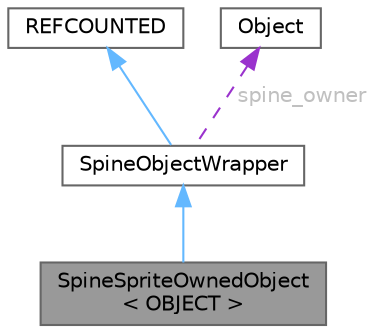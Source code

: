 digraph "SpineSpriteOwnedObject&lt; OBJECT &gt;"
{
 // LATEX_PDF_SIZE
  bgcolor="transparent";
  edge [fontname=Helvetica,fontsize=10,labelfontname=Helvetica,labelfontsize=10];
  node [fontname=Helvetica,fontsize=10,shape=box,height=0.2,width=0.4];
  Node1 [id="Node000001",label="SpineSpriteOwnedObject\l\< OBJECT \>",height=0.2,width=0.4,color="gray40", fillcolor="grey60", style="filled", fontcolor="black",tooltip=" "];
  Node2 -> Node1 [id="edge1_Node000001_Node000002",dir="back",color="steelblue1",style="solid",tooltip=" "];
  Node2 [id="Node000002",label="SpineObjectWrapper",height=0.2,width=0.4,color="gray40", fillcolor="white", style="filled",URL="$class_spine_object_wrapper.html",tooltip=" "];
  Node3 -> Node2 [id="edge2_Node000002_Node000003",dir="back",color="steelblue1",style="solid",tooltip=" "];
  Node3 [id="Node000003",label="REFCOUNTED",height=0.2,width=0.4,color="gray40", fillcolor="white", style="filled",tooltip=" "];
  Node4 -> Node2 [id="edge3_Node000002_Node000004",dir="back",color="darkorchid3",style="dashed",tooltip=" ",label=" spine_owner",fontcolor="grey" ];
  Node4 [id="Node000004",label="Object",height=0.2,width=0.4,color="gray40", fillcolor="white", style="filled",URL="$class_object.html",tooltip=" "];
}
